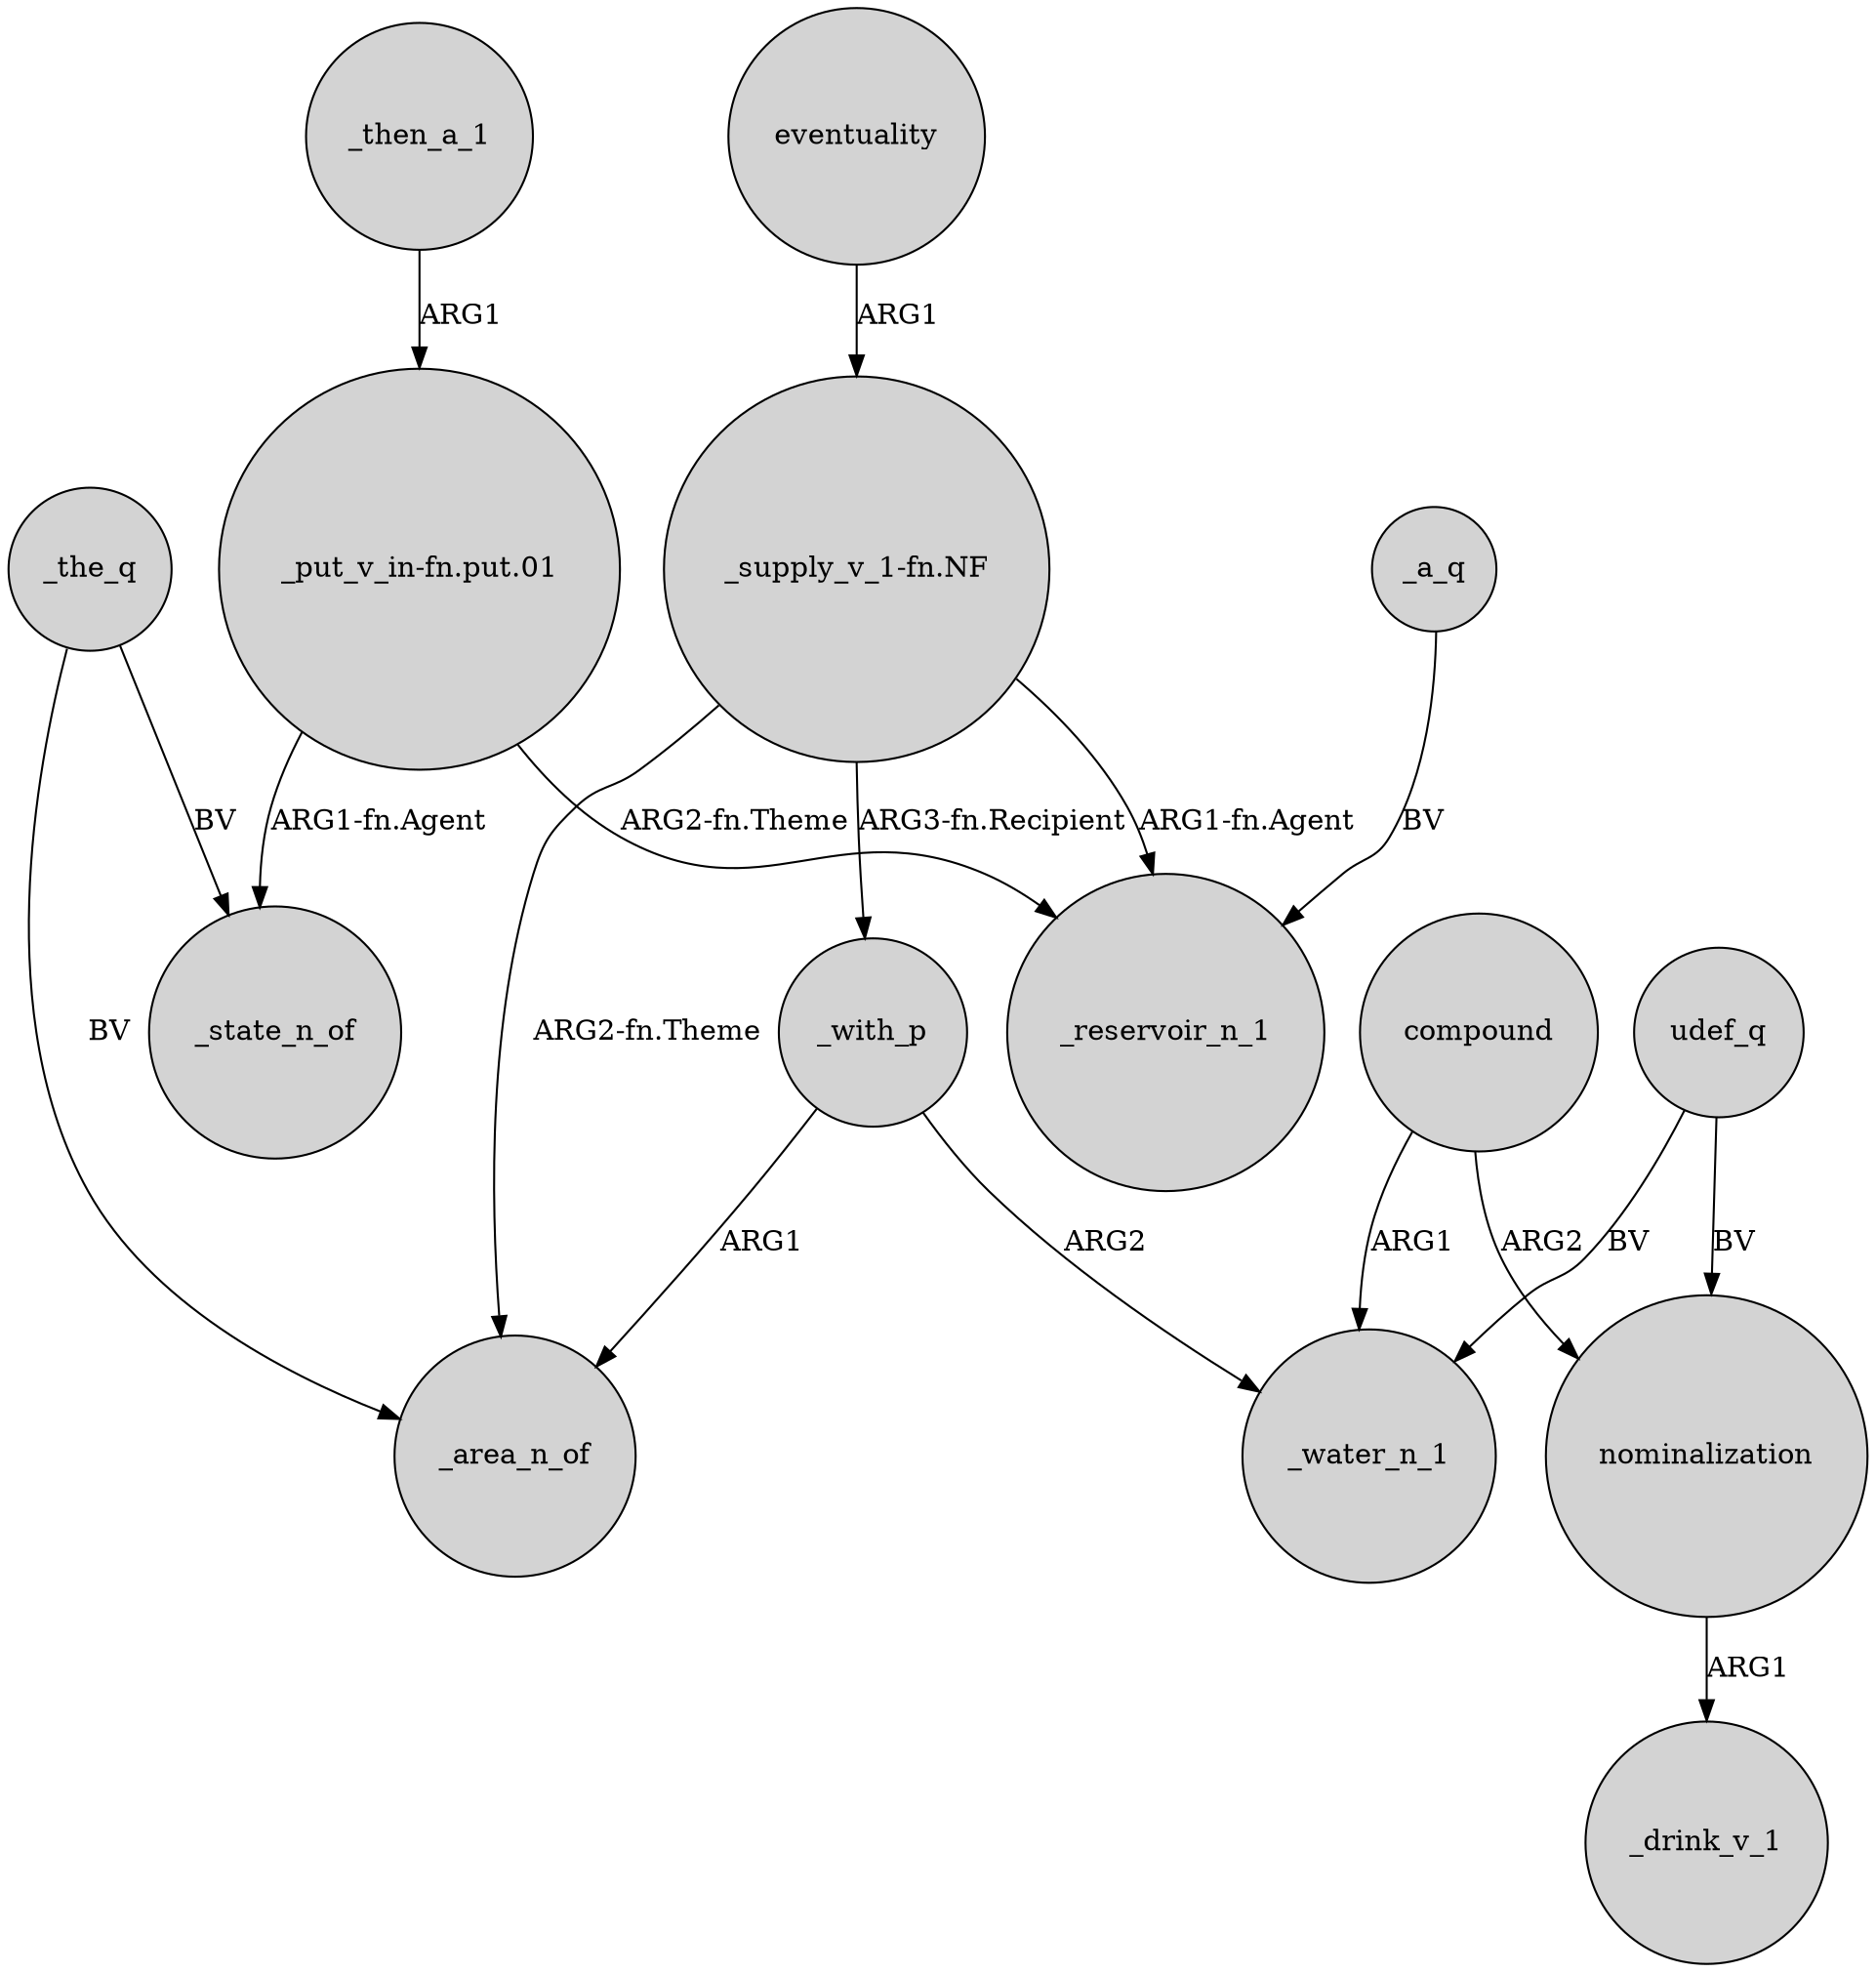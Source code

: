 digraph {
	node [shape=circle style=filled]
	_a_q -> _reservoir_n_1 [label=BV]
	nominalization -> _drink_v_1 [label=ARG1]
	eventuality -> "_supply_v_1-fn.NF" [label=ARG1]
	"_supply_v_1-fn.NF" -> _with_p [label="ARG3-fn.Recipient"]
	"_put_v_in-fn.put.01" -> _reservoir_n_1 [label="ARG2-fn.Theme"]
	udef_q -> _water_n_1 [label=BV]
	compound -> _water_n_1 [label=ARG1]
	_with_p -> _area_n_of [label=ARG1]
	compound -> nominalization [label=ARG2]
	_the_q -> _state_n_of [label=BV]
	"_supply_v_1-fn.NF" -> _area_n_of [label="ARG2-fn.Theme"]
	udef_q -> nominalization [label=BV]
	"_put_v_in-fn.put.01" -> _state_n_of [label="ARG1-fn.Agent"]
	"_supply_v_1-fn.NF" -> _reservoir_n_1 [label="ARG1-fn.Agent"]
	_with_p -> _water_n_1 [label=ARG2]
	_the_q -> _area_n_of [label=BV]
	_then_a_1 -> "_put_v_in-fn.put.01" [label=ARG1]
}
